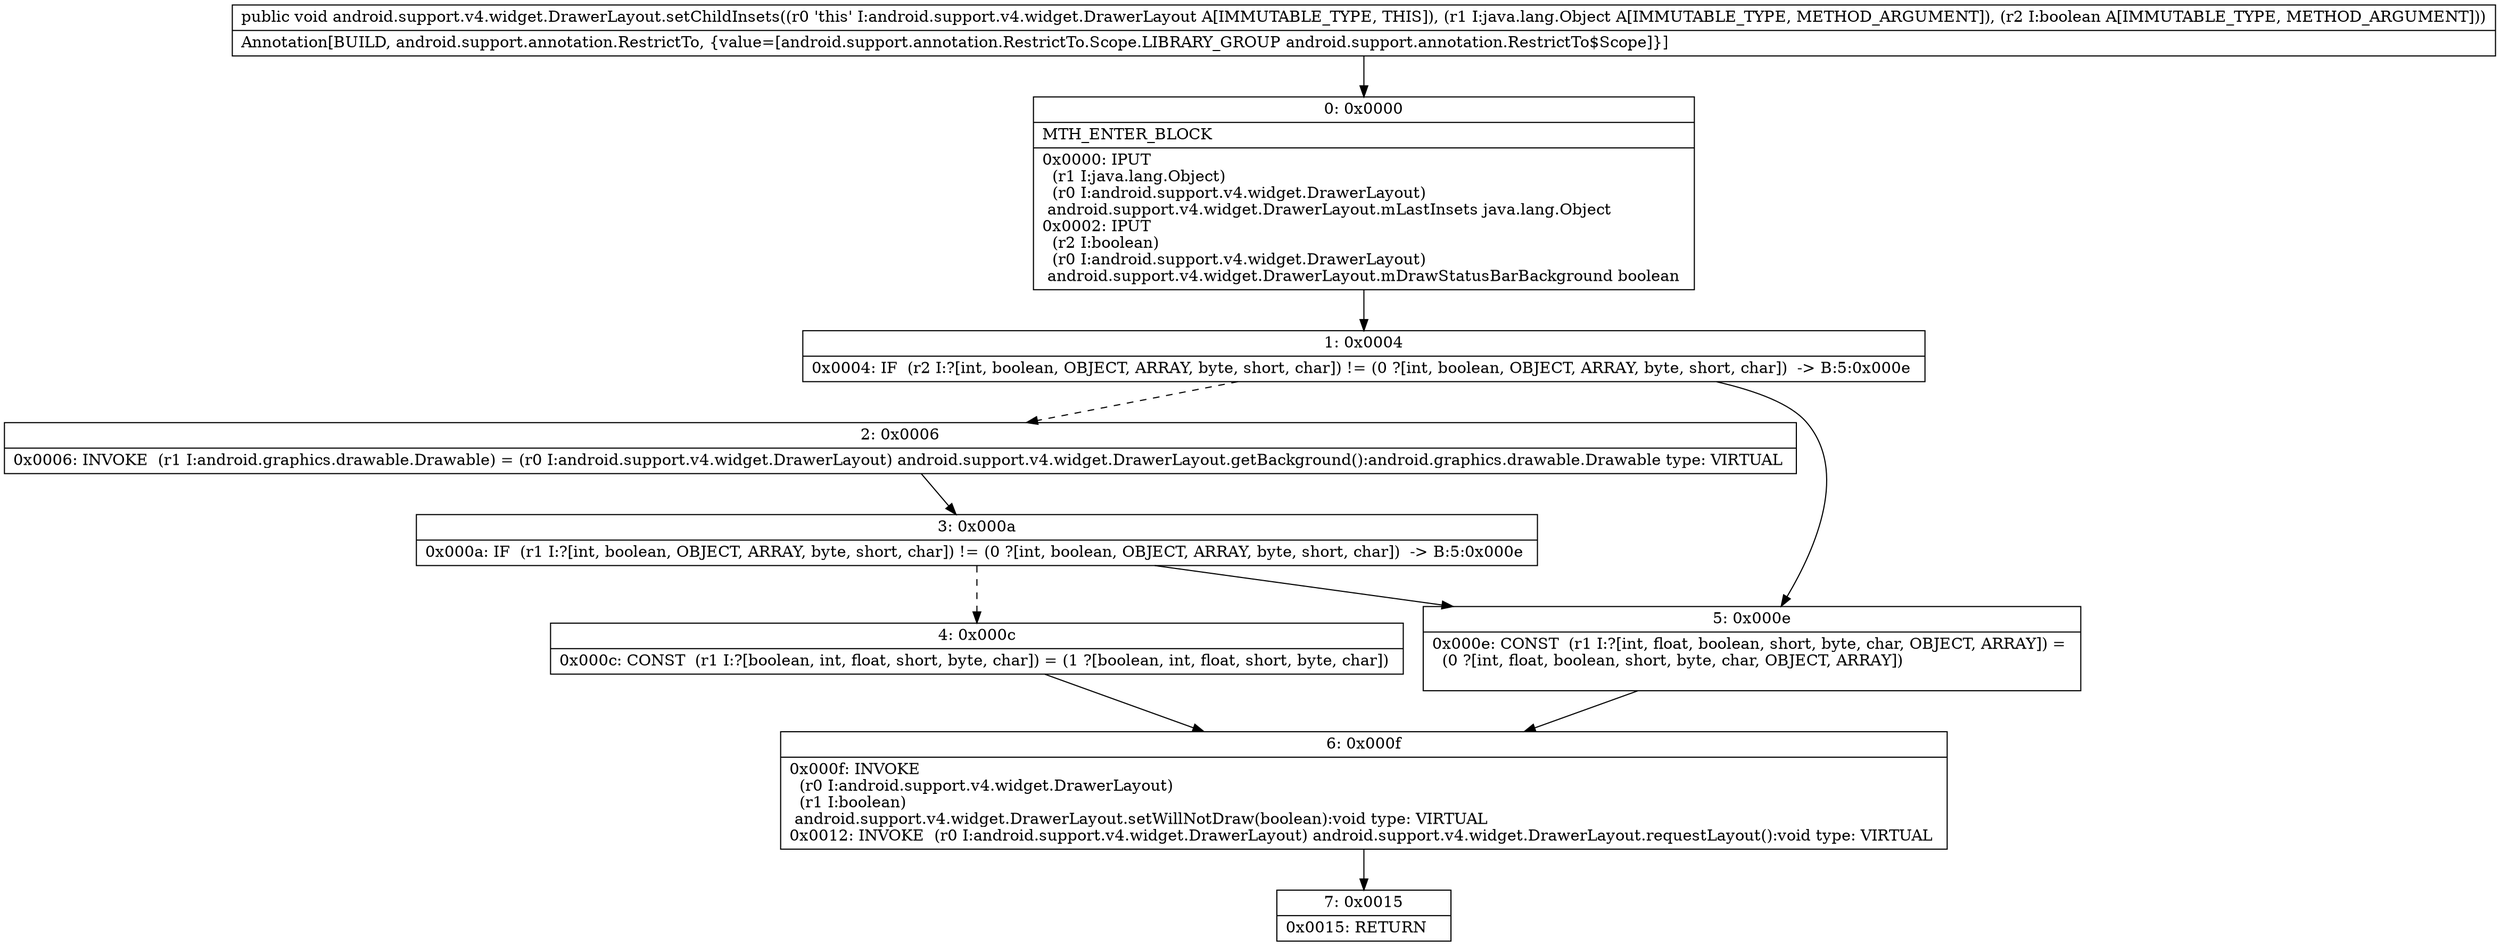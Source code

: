 digraph "CFG forandroid.support.v4.widget.DrawerLayout.setChildInsets(Ljava\/lang\/Object;Z)V" {
Node_0 [shape=record,label="{0\:\ 0x0000|MTH_ENTER_BLOCK\l|0x0000: IPUT  \l  (r1 I:java.lang.Object)\l  (r0 I:android.support.v4.widget.DrawerLayout)\l android.support.v4.widget.DrawerLayout.mLastInsets java.lang.Object \l0x0002: IPUT  \l  (r2 I:boolean)\l  (r0 I:android.support.v4.widget.DrawerLayout)\l android.support.v4.widget.DrawerLayout.mDrawStatusBarBackground boolean \l}"];
Node_1 [shape=record,label="{1\:\ 0x0004|0x0004: IF  (r2 I:?[int, boolean, OBJECT, ARRAY, byte, short, char]) != (0 ?[int, boolean, OBJECT, ARRAY, byte, short, char])  \-\> B:5:0x000e \l}"];
Node_2 [shape=record,label="{2\:\ 0x0006|0x0006: INVOKE  (r1 I:android.graphics.drawable.Drawable) = (r0 I:android.support.v4.widget.DrawerLayout) android.support.v4.widget.DrawerLayout.getBackground():android.graphics.drawable.Drawable type: VIRTUAL \l}"];
Node_3 [shape=record,label="{3\:\ 0x000a|0x000a: IF  (r1 I:?[int, boolean, OBJECT, ARRAY, byte, short, char]) != (0 ?[int, boolean, OBJECT, ARRAY, byte, short, char])  \-\> B:5:0x000e \l}"];
Node_4 [shape=record,label="{4\:\ 0x000c|0x000c: CONST  (r1 I:?[boolean, int, float, short, byte, char]) = (1 ?[boolean, int, float, short, byte, char]) \l}"];
Node_5 [shape=record,label="{5\:\ 0x000e|0x000e: CONST  (r1 I:?[int, float, boolean, short, byte, char, OBJECT, ARRAY]) = \l  (0 ?[int, float, boolean, short, byte, char, OBJECT, ARRAY])\l \l}"];
Node_6 [shape=record,label="{6\:\ 0x000f|0x000f: INVOKE  \l  (r0 I:android.support.v4.widget.DrawerLayout)\l  (r1 I:boolean)\l android.support.v4.widget.DrawerLayout.setWillNotDraw(boolean):void type: VIRTUAL \l0x0012: INVOKE  (r0 I:android.support.v4.widget.DrawerLayout) android.support.v4.widget.DrawerLayout.requestLayout():void type: VIRTUAL \l}"];
Node_7 [shape=record,label="{7\:\ 0x0015|0x0015: RETURN   \l}"];
MethodNode[shape=record,label="{public void android.support.v4.widget.DrawerLayout.setChildInsets((r0 'this' I:android.support.v4.widget.DrawerLayout A[IMMUTABLE_TYPE, THIS]), (r1 I:java.lang.Object A[IMMUTABLE_TYPE, METHOD_ARGUMENT]), (r2 I:boolean A[IMMUTABLE_TYPE, METHOD_ARGUMENT]))  | Annotation[BUILD, android.support.annotation.RestrictTo, \{value=[android.support.annotation.RestrictTo.Scope.LIBRARY_GROUP android.support.annotation.RestrictTo$Scope]\}]\l}"];
MethodNode -> Node_0;
Node_0 -> Node_1;
Node_1 -> Node_2[style=dashed];
Node_1 -> Node_5;
Node_2 -> Node_3;
Node_3 -> Node_4[style=dashed];
Node_3 -> Node_5;
Node_4 -> Node_6;
Node_5 -> Node_6;
Node_6 -> Node_7;
}

